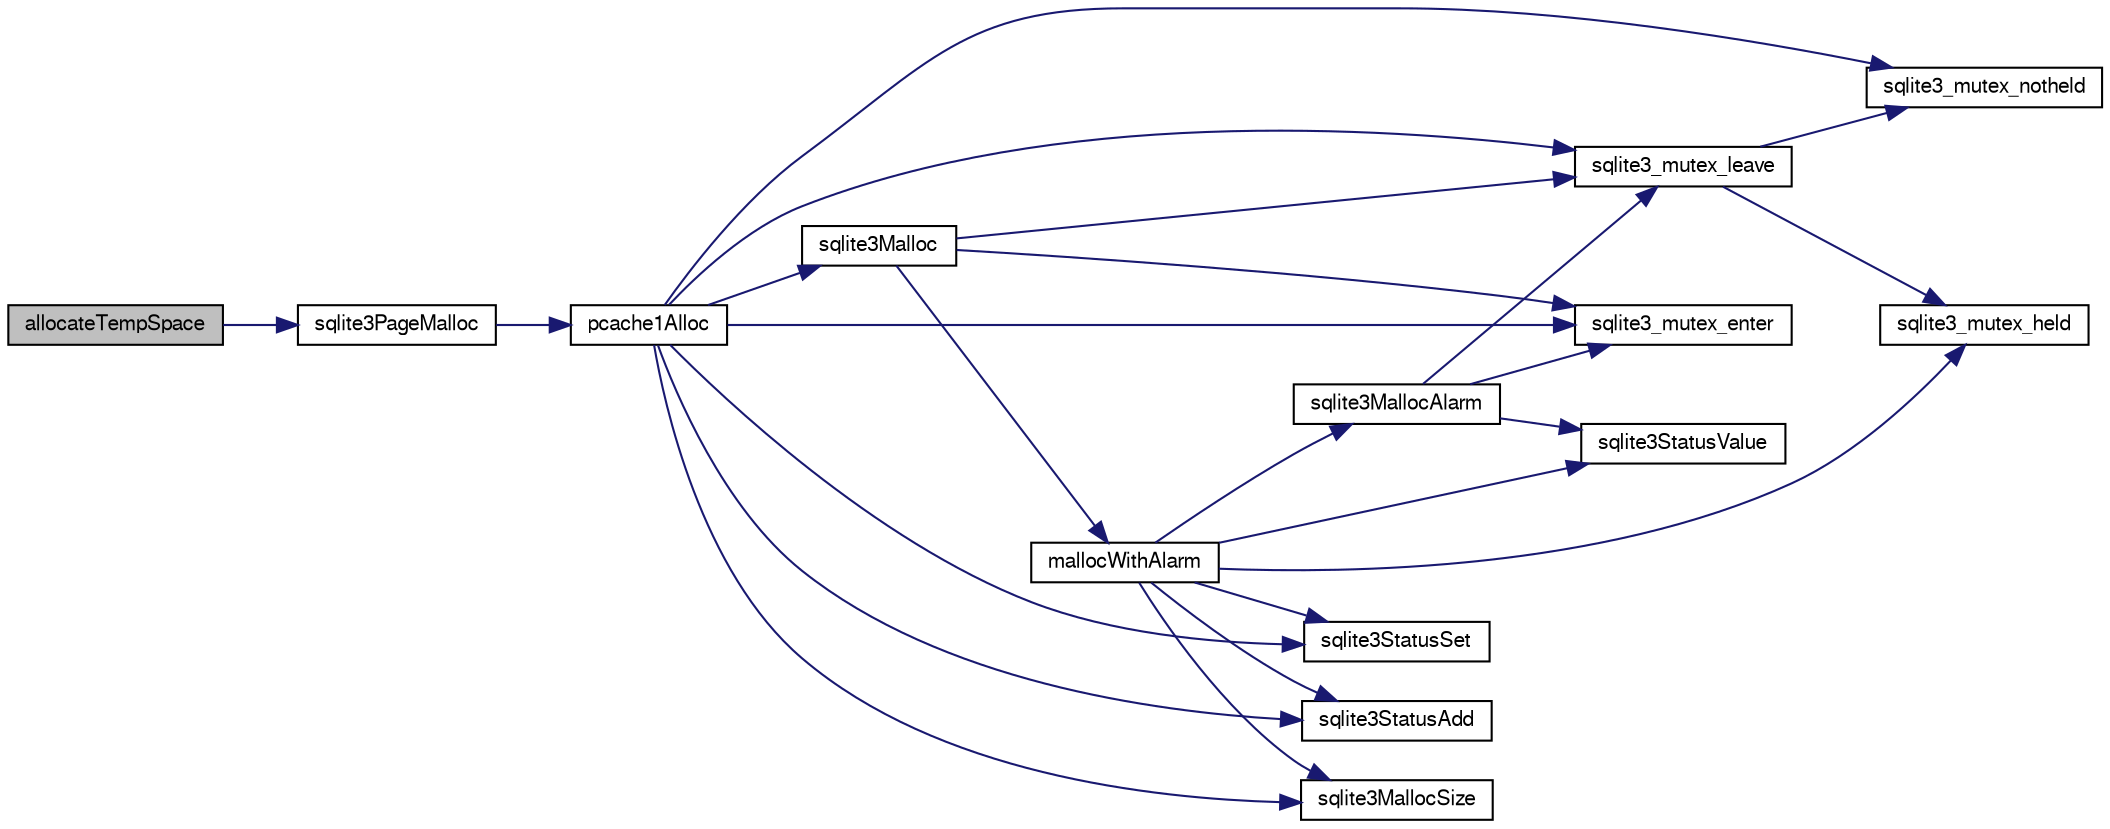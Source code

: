 digraph "allocateTempSpace"
{
  edge [fontname="FreeSans",fontsize="10",labelfontname="FreeSans",labelfontsize="10"];
  node [fontname="FreeSans",fontsize="10",shape=record];
  rankdir="LR";
  Node7001 [label="allocateTempSpace",height=0.2,width=0.4,color="black", fillcolor="grey75", style="filled", fontcolor="black"];
  Node7001 -> Node7002 [color="midnightblue",fontsize="10",style="solid",fontname="FreeSans"];
  Node7002 [label="sqlite3PageMalloc",height=0.2,width=0.4,color="black", fillcolor="white", style="filled",URL="$sqlite3_8c.html#af05f296695d164316d4666a76d07f1f0"];
  Node7002 -> Node7003 [color="midnightblue",fontsize="10",style="solid",fontname="FreeSans"];
  Node7003 [label="pcache1Alloc",height=0.2,width=0.4,color="black", fillcolor="white", style="filled",URL="$sqlite3_8c.html#ad80f2390e3fdf5c2feab3ea212d4e9a8"];
  Node7003 -> Node7004 [color="midnightblue",fontsize="10",style="solid",fontname="FreeSans"];
  Node7004 [label="sqlite3_mutex_notheld",height=0.2,width=0.4,color="black", fillcolor="white", style="filled",URL="$sqlite3_8c.html#a83967c837c1c000d3b5adcfaa688f5dc"];
  Node7003 -> Node7005 [color="midnightblue",fontsize="10",style="solid",fontname="FreeSans"];
  Node7005 [label="sqlite3StatusSet",height=0.2,width=0.4,color="black", fillcolor="white", style="filled",URL="$sqlite3_8c.html#afec7586c01fcb5ea17dc9d7725a589d9"];
  Node7003 -> Node7006 [color="midnightblue",fontsize="10",style="solid",fontname="FreeSans"];
  Node7006 [label="sqlite3_mutex_enter",height=0.2,width=0.4,color="black", fillcolor="white", style="filled",URL="$sqlite3_8c.html#a1c12cde690bd89f104de5cbad12a6bf5"];
  Node7003 -> Node7007 [color="midnightblue",fontsize="10",style="solid",fontname="FreeSans"];
  Node7007 [label="sqlite3StatusAdd",height=0.2,width=0.4,color="black", fillcolor="white", style="filled",URL="$sqlite3_8c.html#afa029f93586aeab4cc85360905dae9cd"];
  Node7003 -> Node7008 [color="midnightblue",fontsize="10",style="solid",fontname="FreeSans"];
  Node7008 [label="sqlite3_mutex_leave",height=0.2,width=0.4,color="black", fillcolor="white", style="filled",URL="$sqlite3_8c.html#a5838d235601dbd3c1fa993555c6bcc93"];
  Node7008 -> Node7009 [color="midnightblue",fontsize="10",style="solid",fontname="FreeSans"];
  Node7009 [label="sqlite3_mutex_held",height=0.2,width=0.4,color="black", fillcolor="white", style="filled",URL="$sqlite3_8c.html#acf77da68932b6bc163c5e68547ecc3e7"];
  Node7008 -> Node7004 [color="midnightblue",fontsize="10",style="solid",fontname="FreeSans"];
  Node7003 -> Node7010 [color="midnightblue",fontsize="10",style="solid",fontname="FreeSans"];
  Node7010 [label="sqlite3Malloc",height=0.2,width=0.4,color="black", fillcolor="white", style="filled",URL="$sqlite3_8c.html#a361a2eaa846b1885f123abe46f5d8b2b"];
  Node7010 -> Node7006 [color="midnightblue",fontsize="10",style="solid",fontname="FreeSans"];
  Node7010 -> Node7011 [color="midnightblue",fontsize="10",style="solid",fontname="FreeSans"];
  Node7011 [label="mallocWithAlarm",height=0.2,width=0.4,color="black", fillcolor="white", style="filled",URL="$sqlite3_8c.html#ab070d5cf8e48ec8a6a43cf025d48598b"];
  Node7011 -> Node7009 [color="midnightblue",fontsize="10",style="solid",fontname="FreeSans"];
  Node7011 -> Node7005 [color="midnightblue",fontsize="10",style="solid",fontname="FreeSans"];
  Node7011 -> Node7012 [color="midnightblue",fontsize="10",style="solid",fontname="FreeSans"];
  Node7012 [label="sqlite3StatusValue",height=0.2,width=0.4,color="black", fillcolor="white", style="filled",URL="$sqlite3_8c.html#a30b8ac296c6e200c1fa57708d52c6ef6"];
  Node7011 -> Node7013 [color="midnightblue",fontsize="10",style="solid",fontname="FreeSans"];
  Node7013 [label="sqlite3MallocAlarm",height=0.2,width=0.4,color="black", fillcolor="white", style="filled",URL="$sqlite3_8c.html#ada66988e8471d1198f3219c062377508"];
  Node7013 -> Node7012 [color="midnightblue",fontsize="10",style="solid",fontname="FreeSans"];
  Node7013 -> Node7008 [color="midnightblue",fontsize="10",style="solid",fontname="FreeSans"];
  Node7013 -> Node7006 [color="midnightblue",fontsize="10",style="solid",fontname="FreeSans"];
  Node7011 -> Node7014 [color="midnightblue",fontsize="10",style="solid",fontname="FreeSans"];
  Node7014 [label="sqlite3MallocSize",height=0.2,width=0.4,color="black", fillcolor="white", style="filled",URL="$sqlite3_8c.html#acf5d2a5f35270bafb050bd2def576955"];
  Node7011 -> Node7007 [color="midnightblue",fontsize="10",style="solid",fontname="FreeSans"];
  Node7010 -> Node7008 [color="midnightblue",fontsize="10",style="solid",fontname="FreeSans"];
  Node7003 -> Node7014 [color="midnightblue",fontsize="10",style="solid",fontname="FreeSans"];
}
